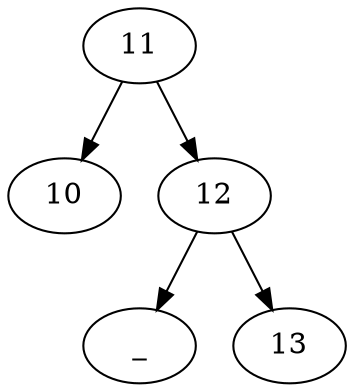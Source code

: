 strict digraph G {
  1 [ label="11" ];
  2 [ label="10" ];
  3 [ label="12" ];
  4 [ label="_" ];
  5 [ label="13" ];
  1 -> 2 [ ];
  1 -> 3 [ ];
  3 -> 4 [ ];
  3 -> 5 [ ];
}
